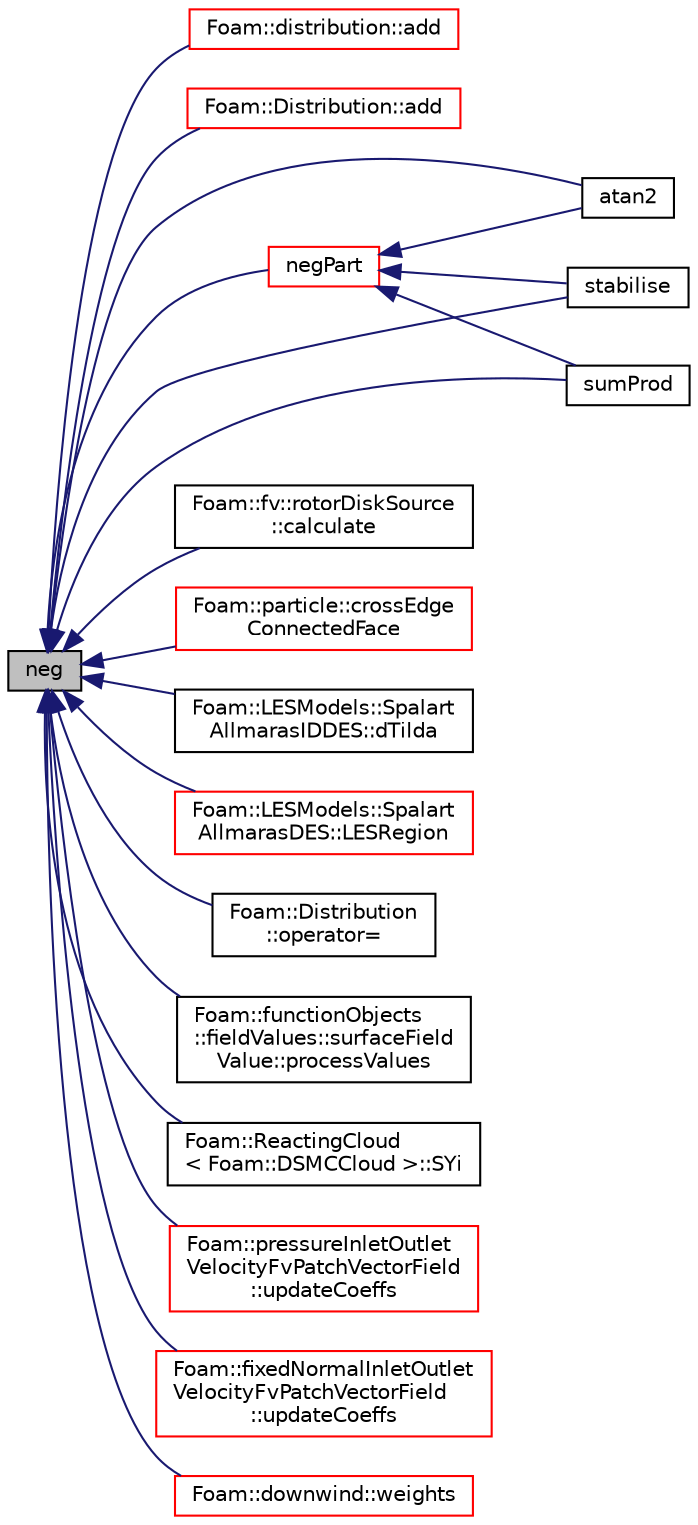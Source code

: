digraph "neg"
{
  bgcolor="transparent";
  edge [fontname="Helvetica",fontsize="10",labelfontname="Helvetica",labelfontsize="10"];
  node [fontname="Helvetica",fontsize="10",shape=record];
  rankdir="LR";
  Node41476 [label="neg",height=0.2,width=0.4,color="black", fillcolor="grey75", style="filled", fontcolor="black"];
  Node41476 -> Node41477 [dir="back",color="midnightblue",fontsize="10",style="solid",fontname="Helvetica"];
  Node41477 [label="Foam::distribution::add",height=0.2,width=0.4,color="red",URL="$a25517.html#ace52beebdfc96a3f2910c4dfe3c8a85d",tooltip="Add a value to the appropriate bin of the distribution. "];
  Node41476 -> Node41479 [dir="back",color="midnightblue",fontsize="10",style="solid",fontname="Helvetica"];
  Node41479 [label="Foam::Distribution::add",height=0.2,width=0.4,color="red",URL="$a27001.html#a33a0483e214f12ed274213001fba447e",tooltip="Add a value to the distribution, optionally specifying a weight. "];
  Node41476 -> Node41481 [dir="back",color="midnightblue",fontsize="10",style="solid",fontname="Helvetica"];
  Node41481 [label="atan2",height=0.2,width=0.4,color="black",URL="$a21851.html#ac4f658d3f23292db85ec6b618e5976e0"];
  Node41476 -> Node41482 [dir="back",color="midnightblue",fontsize="10",style="solid",fontname="Helvetica"];
  Node41482 [label="Foam::fv::rotorDiskSource\l::calculate",height=0.2,width=0.4,color="black",URL="$a24629.html#a0ef5630c93901e39867160ebad920cd6",tooltip="Calculate forces. "];
  Node41476 -> Node41483 [dir="back",color="midnightblue",fontsize="10",style="solid",fontname="Helvetica"];
  Node41483 [label="Foam::particle::crossEdge\lConnectedFace",height=0.2,width=0.4,color="red",URL="$a24721.html#ac179e5f9d570da13a9dc93073d3640d4",tooltip="Cross the from the given face across the given edge of the. "];
  Node41476 -> Node41492 [dir="back",color="midnightblue",fontsize="10",style="solid",fontname="Helvetica"];
  Node41492 [label="Foam::LESModels::Spalart\lAllmarasIDDES::dTilda",height=0.2,width=0.4,color="black",URL="$a32293.html#aef51ac77fc959a3924152e57b49fef49",tooltip="Length scale. "];
  Node41476 -> Node41493 [dir="back",color="midnightblue",fontsize="10",style="solid",fontname="Helvetica"];
  Node41493 [label="Foam::LESModels::Spalart\lAllmarasDES::LESRegion",height=0.2,width=0.4,color="red",URL="$a32289.html#a7eef3334e06f2a7760a09b79bf71e55d",tooltip="Return the LES field indicator. "];
  Node41476 -> Node41495 [dir="back",color="midnightblue",fontsize="10",style="solid",fontname="Helvetica"];
  Node41495 [label="negPart",height=0.2,width=0.4,color="red",URL="$a21851.html#a7eb48153d967d618826a27dd19d4a0de"];
  Node41495 -> Node41481 [dir="back",color="midnightblue",fontsize="10",style="solid",fontname="Helvetica"];
  Node41495 -> Node41496 [dir="back",color="midnightblue",fontsize="10",style="solid",fontname="Helvetica"];
  Node41496 [label="stabilise",height=0.2,width=0.4,color="black",URL="$a21851.html#a5256ed0d7ec24b1876ba90c6ff1f8727"];
  Node41495 -> Node41497 [dir="back",color="midnightblue",fontsize="10",style="solid",fontname="Helvetica"];
  Node41497 [label="sumProd",height=0.2,width=0.4,color="black",URL="$a21851.html#a5b480f6156c25bef4de87d86094e87ea"];
  Node41476 -> Node41499 [dir="back",color="midnightblue",fontsize="10",style="solid",fontname="Helvetica"];
  Node41499 [label="Foam::Distribution\l::operator=",height=0.2,width=0.4,color="black",URL="$a27001.html#af4c95da6a1f84053cea75e28025f3fc0"];
  Node41476 -> Node41500 [dir="back",color="midnightblue",fontsize="10",style="solid",fontname="Helvetica"];
  Node41500 [label="Foam::functionObjects\l::fieldValues::surfaceField\lValue::processValues",height=0.2,width=0.4,color="black",URL="$a24185.html#a2e86d71e80ab4ad332f1af7842f8a939"];
  Node41476 -> Node41496 [dir="back",color="midnightblue",fontsize="10",style="solid",fontname="Helvetica"];
  Node41476 -> Node41497 [dir="back",color="midnightblue",fontsize="10",style="solid",fontname="Helvetica"];
  Node41476 -> Node41501 [dir="back",color="midnightblue",fontsize="10",style="solid",fontname="Helvetica"];
  Node41501 [label="Foam::ReactingCloud\l\< Foam::DSMCCloud \>::SYi",height=0.2,width=0.4,color="black",URL="$a24941.html#a4971d965fd221c92cae237555e0316ff",tooltip="Return mass source term for specie i - specie eqn. "];
  Node41476 -> Node41502 [dir="back",color="midnightblue",fontsize="10",style="solid",fontname="Helvetica"];
  Node41502 [label="Foam::pressureInletOutlet\lVelocityFvPatchVectorField\l::updateCoeffs",height=0.2,width=0.4,color="red",URL="$a23033.html#a7e24eafac629d3733181cd942d4c902f",tooltip="Update the coefficients associated with the patch field. "];
  Node41476 -> Node41506 [dir="back",color="midnightblue",fontsize="10",style="solid",fontname="Helvetica"];
  Node41506 [label="Foam::fixedNormalInletOutlet\lVelocityFvPatchVectorField\l::updateCoeffs",height=0.2,width=0.4,color="red",URL="$a22913.html#a7e24eafac629d3733181cd942d4c902f",tooltip="Update the coefficients associated with the patch field. "];
  Node41476 -> Node41511 [dir="back",color="midnightblue",fontsize="10",style="solid",fontname="Helvetica"];
  Node41511 [label="Foam::downwind::weights",height=0.2,width=0.4,color="red",URL="$a23997.html#a76d5c7bab67f22543bca5e2574e5f2dc",tooltip="Return the interpolation weighting factors. "];
}
